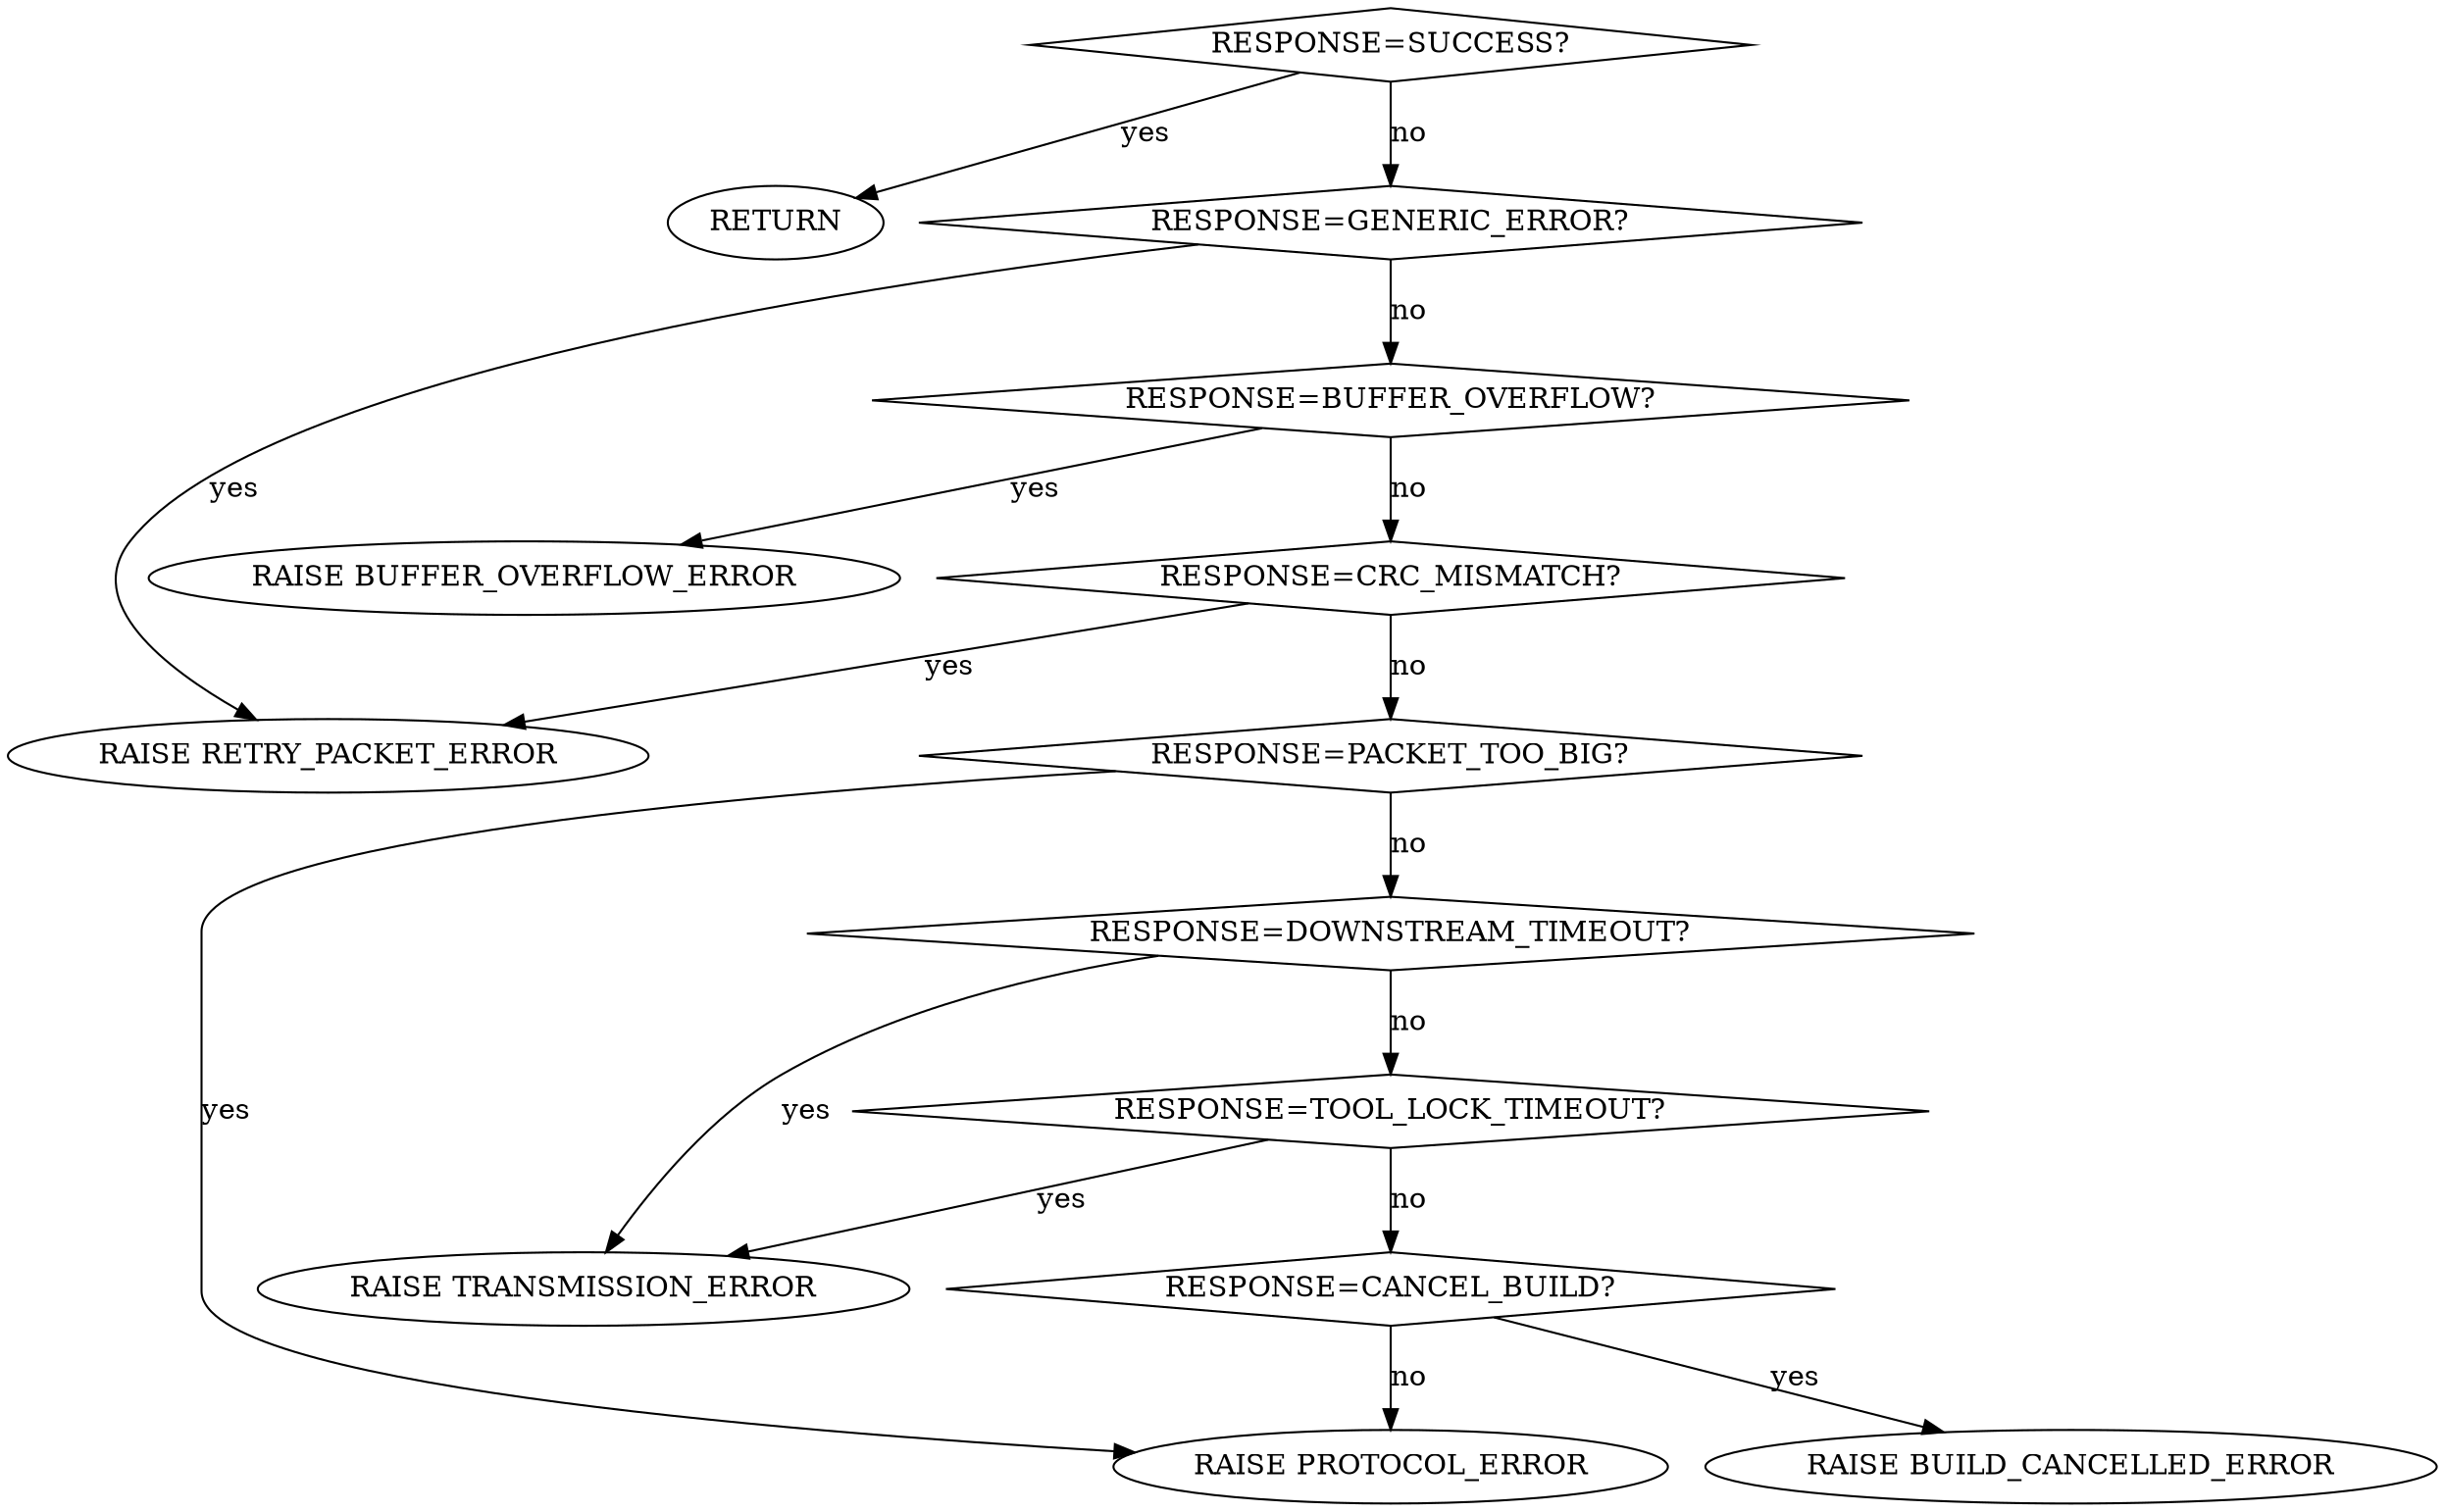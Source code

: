 // vim:ai:et:fenc=utf-8:ff=unix:sw=4:ts=4:

digraph
{
  rankdir=TB;

  "RESPONSE=SUCCESS?" [shape=diamond];
  "RESPONSE=SUCCESS?" -> "RETURN" [label="yes"];
  "RESPONSE=SUCCESS?" -> "RESPONSE=GENERIC_ERROR?" [label="no", weight=10];

  "RESPONSE=GENERIC_ERROR?" [shape=diamond];
  "RESPONSE=GENERIC_ERROR?" -> "RAISE RETRY_PACKET_ERROR" [label="yes"];
  "RESPONSE=GENERIC_ERROR?" -> "RESPONSE=BUFFER_OVERFLOW?" [label="no", weight=10];

  "RESPONSE=BUFFER_OVERFLOW?" [shape=diamond];
  "RESPONSE=BUFFER_OVERFLOW?" -> "RAISE BUFFER_OVERFLOW_ERROR" [label="yes"];
  "RESPONSE=BUFFER_OVERFLOW?" -> "RESPONSE=CRC_MISMATCH?" [label="no", weight=10];

  "RESPONSE=CRC_MISMATCH?" [shape=diamond];
  "RESPONSE=CRC_MISMATCH?" -> "RAISE RETRY_PACKET_ERROR" [label="yes"];
  "RESPONSE=CRC_MISMATCH?" -> "RESPONSE=PACKET_TOO_BIG?" [label="no", weight=10];

  "RESPONSE=PACKET_TOO_BIG?" [shape=diamond];
  "RESPONSE=PACKET_TOO_BIG?" -> "RAISE PROTOCOL_ERROR" [label="yes"];
  "RESPONSE=PACKET_TOO_BIG?" -> "RESPONSE=DOWNSTREAM_TIMEOUT?" [label="no", weight=10];

  "RESPONSE=DOWNSTREAM_TIMEOUT?" [shape=diamond];
  "RESPONSE=DOWNSTREAM_TIMEOUT?" -> "RAISE TRANSMISSION_ERROR" [label="yes"];
  "RESPONSE=DOWNSTREAM_TIMEOUT?" -> "RESPONSE=TOOL_LOCK_TIMEOUT?" [label="no", weight=10];

  "RESPONSE=TOOL_LOCK_TIMEOUT?" [shape=diamond];
  "RESPONSE=TOOL_LOCK_TIMEOUT?" -> "RAISE TRANSMISSION_ERROR" [label="yes"];
  "RESPONSE=TOOL_LOCK_TIMEOUT?" -> "RESPONSE=CANCEL_BUILD?" [label="no", weight=10];

  "RESPONSE=CANCEL_BUILD?" [shape=diamond];
  "RESPONSE=CANCEL_BUILD?" -> "RAISE BUILD_CANCELLED_ERROR" [label="yes"];
  "RESPONSE=CANCEL_BUILD?" -> "RAISE PROTOCOL_ERROR" [label="no", weight=10];
}
